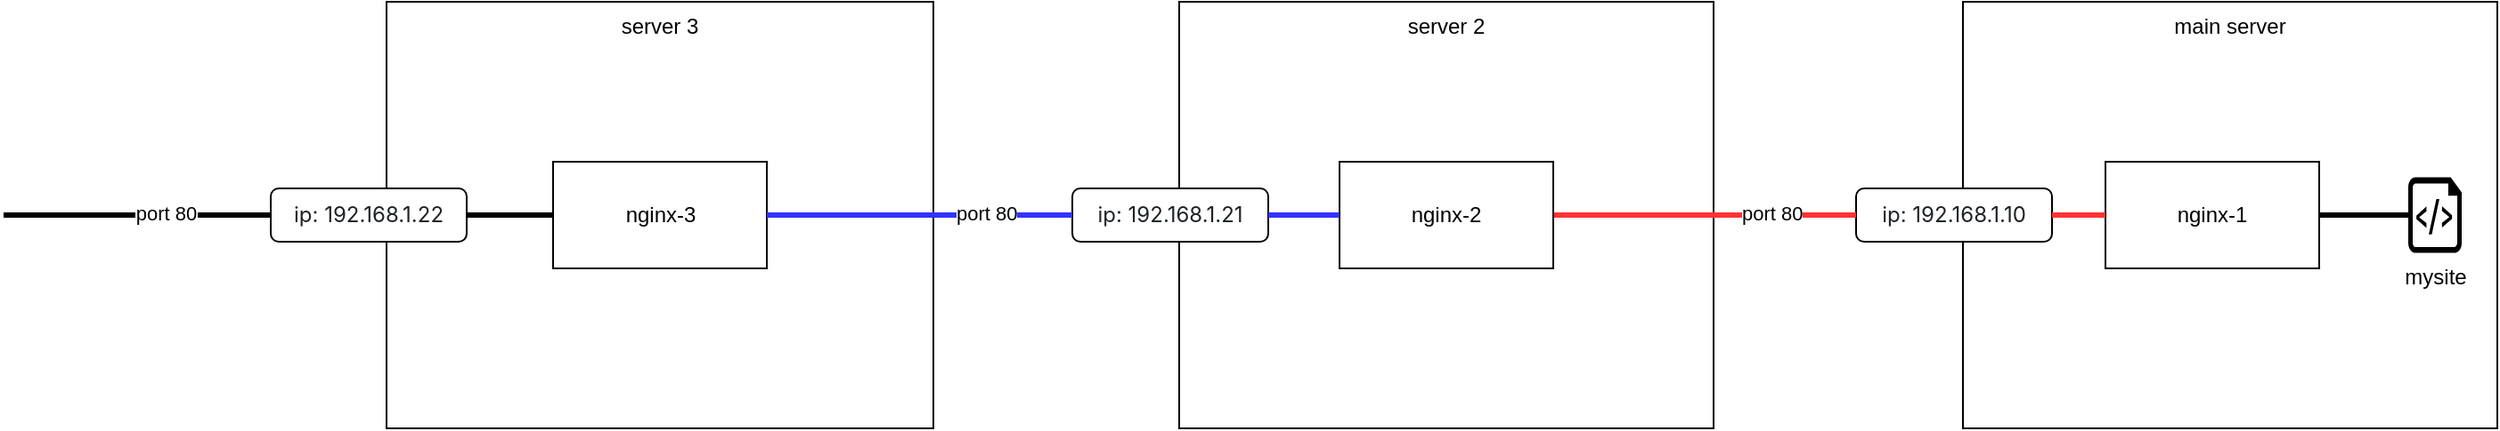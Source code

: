 <mxfile version="28.0.6">
  <diagram name="Page-1" id="mDM_HtkslHGbo6QFm8xk">
    <mxGraphModel dx="3443" dy="1380" grid="1" gridSize="10" guides="1" tooltips="1" connect="1" arrows="1" fold="1" page="1" pageScale="1" pageWidth="850" pageHeight="1100" math="0" shadow="0">
      <root>
        <mxCell id="0" />
        <mxCell id="1" parent="0" />
        <mxCell id="1am91WC2Y080THW1g1Dm-1" value="server 2" style="rounded=0;whiteSpace=wrap;html=1;verticalAlign=top;" vertex="1" parent="1">
          <mxGeometry x="60" y="280" width="300" height="240" as="geometry" />
        </mxCell>
        <mxCell id="gDJTL2pb-Kh89ijAikaK-1" value="main server" style="rounded=0;whiteSpace=wrap;html=1;verticalAlign=top;" parent="1" vertex="1">
          <mxGeometry x="500" y="280" width="300" height="240" as="geometry" />
        </mxCell>
        <mxCell id="gDJTL2pb-Kh89ijAikaK-2" value="nginx-1" style="rounded=0;whiteSpace=wrap;html=1;" parent="1" vertex="1">
          <mxGeometry x="580" y="370" width="120" height="60" as="geometry" />
        </mxCell>
        <mxCell id="gDJTL2pb-Kh89ijAikaK-3" value="&lt;span style=&quot;color: rgb(31, 35, 40); font-family: -apple-system, BlinkMacSystemFont, &amp;quot;Segoe UI&amp;quot;, &amp;quot;Noto Sans&amp;quot;, Helvetica, Arial, sans-serif, &amp;quot;Apple Color Emoji&amp;quot;, &amp;quot;Segoe UI Emoji&amp;quot;; text-align: start; background-color: rgb(255, 255, 255);&quot;&gt;ip: 192.168.1.10&lt;/span&gt;" style="rounded=1;whiteSpace=wrap;html=1;fontSize=12;" parent="1" vertex="1">
          <mxGeometry x="440" y="385" width="110" height="30" as="geometry" />
        </mxCell>
        <mxCell id="gDJTL2pb-Kh89ijAikaK-5" value="mysite" style="verticalLabelPosition=bottom;html=1;verticalAlign=top;align=center;strokeColor=none;fillColor=#000000;shape=mxgraph.azure.script_file;pointerEvents=1;" parent="1" vertex="1">
          <mxGeometry x="750" y="378.75" width="30" height="42.5" as="geometry" />
        </mxCell>
        <mxCell id="gDJTL2pb-Kh89ijAikaK-7" value="" style="endArrow=none;html=1;rounded=0;entryX=0;entryY=0.5;entryDx=0;entryDy=0;exitX=1;exitY=0.5;exitDx=0;exitDy=0;strokeWidth=3;strokeColor=#FF3333;" parent="1" source="gDJTL2pb-Kh89ijAikaK-3" target="gDJTL2pb-Kh89ijAikaK-2" edge="1">
          <mxGeometry width="50" height="50" relative="1" as="geometry">
            <mxPoint x="440" y="440" as="sourcePoint" />
            <mxPoint x="490" y="390" as="targetPoint" />
          </mxGeometry>
        </mxCell>
        <mxCell id="gDJTL2pb-Kh89ijAikaK-9" value="" style="endArrow=none;html=1;rounded=0;entryX=0;entryY=0.5;entryDx=0;entryDy=0;fontColor=#3333FF;fontSize=11;strokeWidth=3;strokeColor=#FF3333;exitX=1;exitY=0.5;exitDx=0;exitDy=0;" parent="1" target="gDJTL2pb-Kh89ijAikaK-3" edge="1" source="1am91WC2Y080THW1g1Dm-4">
          <mxGeometry width="50" height="50" relative="1" as="geometry">
            <mxPoint x="120" y="415" as="sourcePoint" />
            <mxPoint x="490" y="390" as="targetPoint" />
          </mxGeometry>
        </mxCell>
        <mxCell id="gDJTL2pb-Kh89ijAikaK-10" value="port 80" style="edgeLabel;html=1;align=left;verticalAlign=middle;resizable=0;points=[];" parent="gDJTL2pb-Kh89ijAikaK-9" vertex="1" connectable="0">
          <mxGeometry x="0.216" y="1" relative="1" as="geometry">
            <mxPoint as="offset" />
          </mxGeometry>
        </mxCell>
        <mxCell id="gDJTL2pb-Kh89ijAikaK-12" value="" style="endArrow=none;html=1;rounded=0;entryX=0;entryY=0.5;entryDx=0;entryDy=0;entryPerimeter=0;exitX=1;exitY=0.5;exitDx=0;exitDy=0;strokeWidth=3;strokeColor=#000000;" parent="1" source="gDJTL2pb-Kh89ijAikaK-2" target="gDJTL2pb-Kh89ijAikaK-5" edge="1">
          <mxGeometry width="50" height="50" relative="1" as="geometry">
            <mxPoint x="440" y="440" as="sourcePoint" />
            <mxPoint x="490" y="390" as="targetPoint" />
          </mxGeometry>
        </mxCell>
        <mxCell id="1am91WC2Y080THW1g1Dm-2" value="server 3" style="rounded=0;whiteSpace=wrap;html=1;verticalAlign=top;" vertex="1" parent="1">
          <mxGeometry x="-385" y="280" width="307" height="240" as="geometry" />
        </mxCell>
        <mxCell id="1am91WC2Y080THW1g1Dm-3" value="&lt;span style=&quot;color: rgb(31, 35, 40); font-family: -apple-system, BlinkMacSystemFont, &amp;quot;Segoe UI&amp;quot;, &amp;quot;Noto Sans&amp;quot;, Helvetica, Arial, sans-serif, &amp;quot;Apple Color Emoji&amp;quot;, &amp;quot;Segoe UI Emoji&amp;quot;; text-align: start; background-color: rgb(255, 255, 255);&quot;&gt;ip:&amp;nbsp;&lt;/span&gt;&lt;span style=&quot;color: rgb(31, 35, 40); font-family: -apple-system, BlinkMacSystemFont, &amp;quot;Segoe UI&amp;quot;, &amp;quot;Noto Sans&amp;quot;, Helvetica, Arial, sans-serif, &amp;quot;Apple Color Emoji&amp;quot;, &amp;quot;Segoe UI Emoji&amp;quot;; text-align: start; background-color: rgb(255, 255, 255);&quot;&gt;192.168.1.21&lt;/span&gt;" style="rounded=1;whiteSpace=wrap;html=1;fontSize=12;" vertex="1" parent="1">
          <mxGeometry y="385" width="110" height="30" as="geometry" />
        </mxCell>
        <mxCell id="1am91WC2Y080THW1g1Dm-4" value="nginx-2" style="rounded=0;whiteSpace=wrap;html=1;" vertex="1" parent="1">
          <mxGeometry x="150" y="370" width="120" height="60" as="geometry" />
        </mxCell>
        <mxCell id="1am91WC2Y080THW1g1Dm-5" value="nginx-3" style="rounded=0;whiteSpace=wrap;html=1;" vertex="1" parent="1">
          <mxGeometry x="-291.5" y="370" width="120" height="60" as="geometry" />
        </mxCell>
        <mxCell id="1am91WC2Y080THW1g1Dm-6" value="&lt;span style=&quot;color: rgb(31, 35, 40); font-family: -apple-system, BlinkMacSystemFont, &amp;quot;Segoe UI&amp;quot;, &amp;quot;Noto Sans&amp;quot;, Helvetica, Arial, sans-serif, &amp;quot;Apple Color Emoji&amp;quot;, &amp;quot;Segoe UI Emoji&amp;quot;; text-align: start; background-color: rgb(255, 255, 255);&quot;&gt;ip:&amp;nbsp;&lt;/span&gt;&lt;span style=&quot;color: rgb(31, 35, 40); font-family: -apple-system, BlinkMacSystemFont, &amp;quot;Segoe UI&amp;quot;, &amp;quot;Noto Sans&amp;quot;, Helvetica, Arial, sans-serif, &amp;quot;Apple Color Emoji&amp;quot;, &amp;quot;Segoe UI Emoji&amp;quot;; text-align: start; background-color: rgb(255, 255, 255);&quot;&gt;192.168.1.22&lt;/span&gt;" style="rounded=1;whiteSpace=wrap;html=1;fontSize=12;" vertex="1" parent="1">
          <mxGeometry x="-450" y="385" width="110" height="30" as="geometry" />
        </mxCell>
        <mxCell id="1am91WC2Y080THW1g1Dm-7" value="" style="endArrow=none;html=1;rounded=0;entryX=0;entryY=0.5;entryDx=0;entryDy=0;fontColor=#3333FF;fontSize=11;strokeWidth=3;strokeColor=#3333FF;exitX=1;exitY=0.5;exitDx=0;exitDy=0;" edge="1" parent="1" source="1am91WC2Y080THW1g1Dm-5" target="1am91WC2Y080THW1g1Dm-3">
          <mxGeometry width="50" height="50" relative="1" as="geometry">
            <mxPoint x="-130" y="460" as="sourcePoint" />
            <mxPoint x="40" y="460" as="targetPoint" />
          </mxGeometry>
        </mxCell>
        <mxCell id="1am91WC2Y080THW1g1Dm-8" value="port 80" style="edgeLabel;html=1;align=left;verticalAlign=middle;resizable=0;points=[];" vertex="1" connectable="0" parent="1am91WC2Y080THW1g1Dm-7">
          <mxGeometry x="0.216" y="1" relative="1" as="geometry">
            <mxPoint as="offset" />
          </mxGeometry>
        </mxCell>
        <mxCell id="1am91WC2Y080THW1g1Dm-9" value="" style="endArrow=none;html=1;rounded=0;entryX=0;entryY=0.5;entryDx=0;entryDy=0;exitX=1;exitY=0.5;exitDx=0;exitDy=0;strokeWidth=3;strokeColor=#3333FF;" edge="1" parent="1" source="1am91WC2Y080THW1g1Dm-3" target="1am91WC2Y080THW1g1Dm-4">
          <mxGeometry width="50" height="50" relative="1" as="geometry">
            <mxPoint x="100" y="430" as="sourcePoint" />
            <mxPoint x="130" y="430" as="targetPoint" />
          </mxGeometry>
        </mxCell>
        <mxCell id="1am91WC2Y080THW1g1Dm-10" value="" style="endArrow=none;html=1;rounded=0;entryX=0;entryY=0.5;entryDx=0;entryDy=0;fontColor=#000000;fontSize=11;strokeWidth=3;strokeColor=#000000;" edge="1" parent="1" target="1am91WC2Y080THW1g1Dm-6">
          <mxGeometry width="50" height="50" relative="1" as="geometry">
            <mxPoint x="-600" y="400" as="sourcePoint" />
            <mxPoint x="-490" y="399.66" as="targetPoint" />
          </mxGeometry>
        </mxCell>
        <mxCell id="1am91WC2Y080THW1g1Dm-11" value="port 80" style="edgeLabel;html=1;align=center;verticalAlign=middle;resizable=0;points=[];" vertex="1" connectable="0" parent="1am91WC2Y080THW1g1Dm-10">
          <mxGeometry x="0.216" y="1" relative="1" as="geometry">
            <mxPoint as="offset" />
          </mxGeometry>
        </mxCell>
        <mxCell id="1am91WC2Y080THW1g1Dm-12" value="" style="endArrow=none;html=1;rounded=0;entryX=0;entryY=0.5;entryDx=0;entryDy=0;exitX=1;exitY=0.5;exitDx=0;exitDy=0;strokeWidth=3;strokeColor=#000000;" edge="1" parent="1" source="1am91WC2Y080THW1g1Dm-6" target="1am91WC2Y080THW1g1Dm-5">
          <mxGeometry width="50" height="50" relative="1" as="geometry">
            <mxPoint x="-380" y="440" as="sourcePoint" />
            <mxPoint x="-340" y="440" as="targetPoint" />
          </mxGeometry>
        </mxCell>
      </root>
    </mxGraphModel>
  </diagram>
</mxfile>
